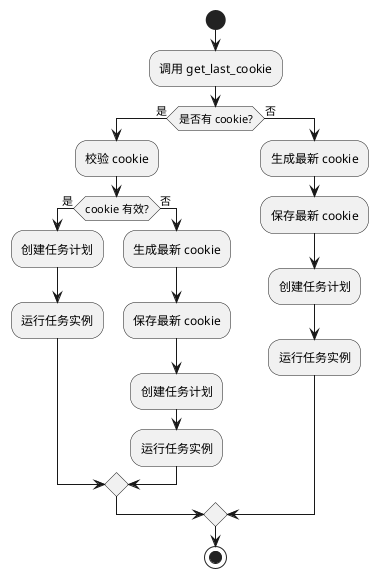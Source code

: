 @startuml
start

:调用 get_last_cookie;
if (是否有 cookie?) then (是)
    :校验 cookie;
    if (cookie 有效?) then (是)
        :创建任务计划;
        :运行任务实例;
    else (否)
        :生成最新 cookie;
        :保存最新 cookie;
        :创建任务计划;
        :运行任务实例;
    endif
else (否)
    :生成最新 cookie;
    :保存最新 cookie;
    :创建任务计划;
    :运行任务实例;
endif

stop
@enduml
